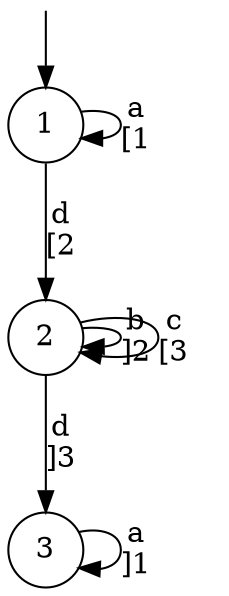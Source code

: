 digraph {
    node [shape=circle];
    Q0 [style=invisible, height=0, width=0, fixedsize=true];

    1 [start=true];
    Q0 -> 1;

    3 [end=true];

    3;
    2;
    1;

    1 -> 1 [item="a[1", label="a\n[1"];
    1 -> 2 [item="d[2", label="d\n[2"];
    2 -> 2 [item="b]2", label="b\n]2"];
    2 -> 2 [item="c[3", label="c\n[3"];
    2 -> 3 [item="d]3", label="d\n]3"];
    3 -> 3 [item="a]1", label="a\n]1"];
}